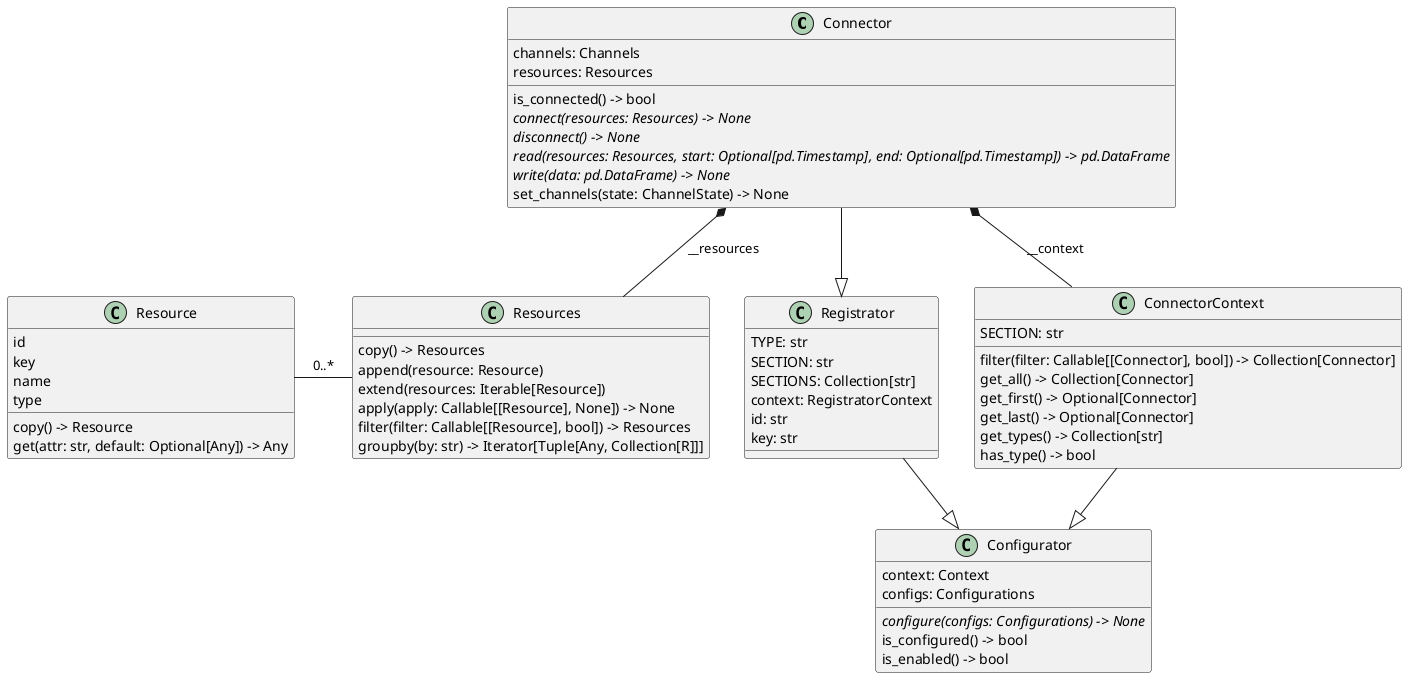 @startuml lories.connectors.connector.Connector
set namespaceSeparator none
class "Connector" as lories.connectors.connector.Connector {
  channels: Channels
  resources: Resources
  is_connected() -> bool
  {abstract}connect(resources: Resources) -> None
  {abstract}disconnect() -> None
  {abstract}read(resources: Resources, start: Optional[pd.Timestamp], end: Optional[pd.Timestamp]) -> pd.DataFrame
  {abstract}write(data: pd.DataFrame) -> None
  set_channels(state: ChannelState) -> None
}
class "Registrator" as lories.core.register.registrator.Registrator {
  TYPE: str
  SECTION: str
  SECTIONS: Collection[str]
  context: RegistratorContext
  id: str
  key: str
}
class "Configurator" as lories.core.configs.configurator.Configurator {
  context: Context
  configs: Configurations
  {abstract}configure(configs: Configurations) -> None
  is_configured() -> bool
  is_enabled() -> bool
}
class "ConnectorContext" as lories.connectors.context.ConnectorContext {
  SECTION: str
  filter(filter: Callable[[Connector], bool]) -> Collection[Connector]
  get_all() -> Collection[Connector]
  get_first() -> Optional[Connector]
  get_last() -> Optional[Connector]
  get_types() -> Collection[str]
  has_type() -> bool
}
class "Resources" as lories.core.resources.Resources {
  copy() -> Resources
  append(resource: Resource)
  extend(resources: Iterable[Resource])
  apply(apply: Callable[[Resource], None]) -> None
  filter(filter: Callable[[Resource], bool]) -> Resources
  groupby(by: str) -> Iterator[Tuple[Any, Collection[R]]]
}
class "Resource" as lories.core.resource.Resource {
  id
  key
  name
  type
  copy() -> Resource
  get(attr: str, default: Optional[Any]) -> Any
}
lories.core.register.registrator.Registrator --|> lories.core.configs.configurator.Configurator
lories.connectors.connector.Connector --|> lories.core.register.registrator.Registrator
lories.connectors.connector.Connector *-- lories.core.resources.Resources : __resources
lories.connectors.connector.Connector *-- lories.connectors.context.ConnectorContext : __context
lories.connectors.context.ConnectorContext --|> lories.core.configs.configurator.Configurator
lories.core.resource.Resource - lories.core.resources.Resources : 0..*
@enduml
